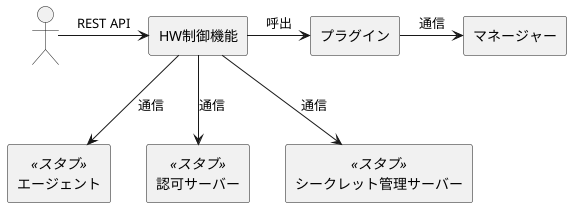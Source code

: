 @startuml "03_stub"

actor " " as consumer
rectangle "HW制御機能" as hw_control
rectangle "プラグイン" as plugin
rectangle "マネージャー" as manager
rectangle "エージェント" <<スタブ>> as agent
rectangle "認可サーバー" <<スタブ>> as authz_server
rectangle "シークレット管理サーバー" <<スタブ>> as secret_server

consumer -> hw_control: REST API
hw_control -> plugin: 呼出
plugin -> manager: 通信
hw_control --> agent: 通信
hw_control --> authz_server: 通信
hw_control --> secret_server: 通信

@enduml